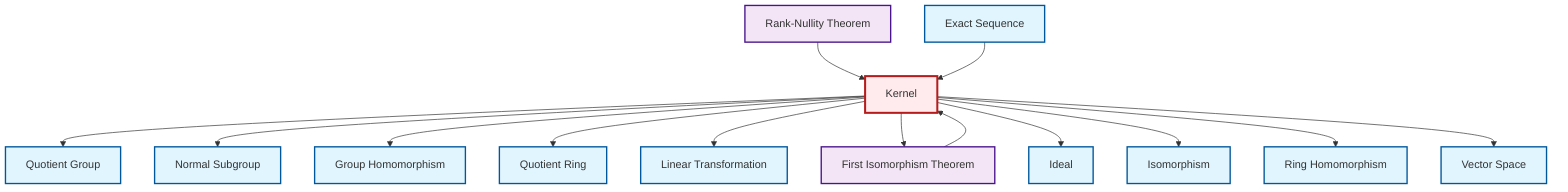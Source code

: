 graph TD
    classDef definition fill:#e1f5fe,stroke:#01579b,stroke-width:2px
    classDef theorem fill:#f3e5f5,stroke:#4a148c,stroke-width:2px
    classDef axiom fill:#fff3e0,stroke:#e65100,stroke-width:2px
    classDef example fill:#e8f5e9,stroke:#1b5e20,stroke-width:2px
    classDef current fill:#ffebee,stroke:#b71c1c,stroke-width:3px
    def-ring-homomorphism["Ring Homomorphism"]:::definition
    def-homomorphism["Group Homomorphism"]:::definition
    def-exact-sequence["Exact Sequence"]:::definition
    def-kernel["Kernel"]:::definition
    thm-rank-nullity["Rank-Nullity Theorem"]:::theorem
    def-quotient-group["Quotient Group"]:::definition
    def-isomorphism["Isomorphism"]:::definition
    def-normal-subgroup["Normal Subgroup"]:::definition
    def-linear-transformation["Linear Transformation"]:::definition
    def-ideal["Ideal"]:::definition
    def-quotient-ring["Quotient Ring"]:::definition
    def-vector-space["Vector Space"]:::definition
    thm-first-isomorphism["First Isomorphism Theorem"]:::theorem
    def-kernel --> def-quotient-group
    def-kernel --> def-normal-subgroup
    def-kernel --> def-homomorphism
    def-kernel --> def-quotient-ring
    def-kernel --> def-linear-transformation
    thm-rank-nullity --> def-kernel
    def-kernel --> thm-first-isomorphism
    thm-first-isomorphism --> def-kernel
    def-kernel --> def-ideal
    def-exact-sequence --> def-kernel
    def-kernel --> def-isomorphism
    def-kernel --> def-ring-homomorphism
    def-kernel --> def-vector-space
    class def-kernel current